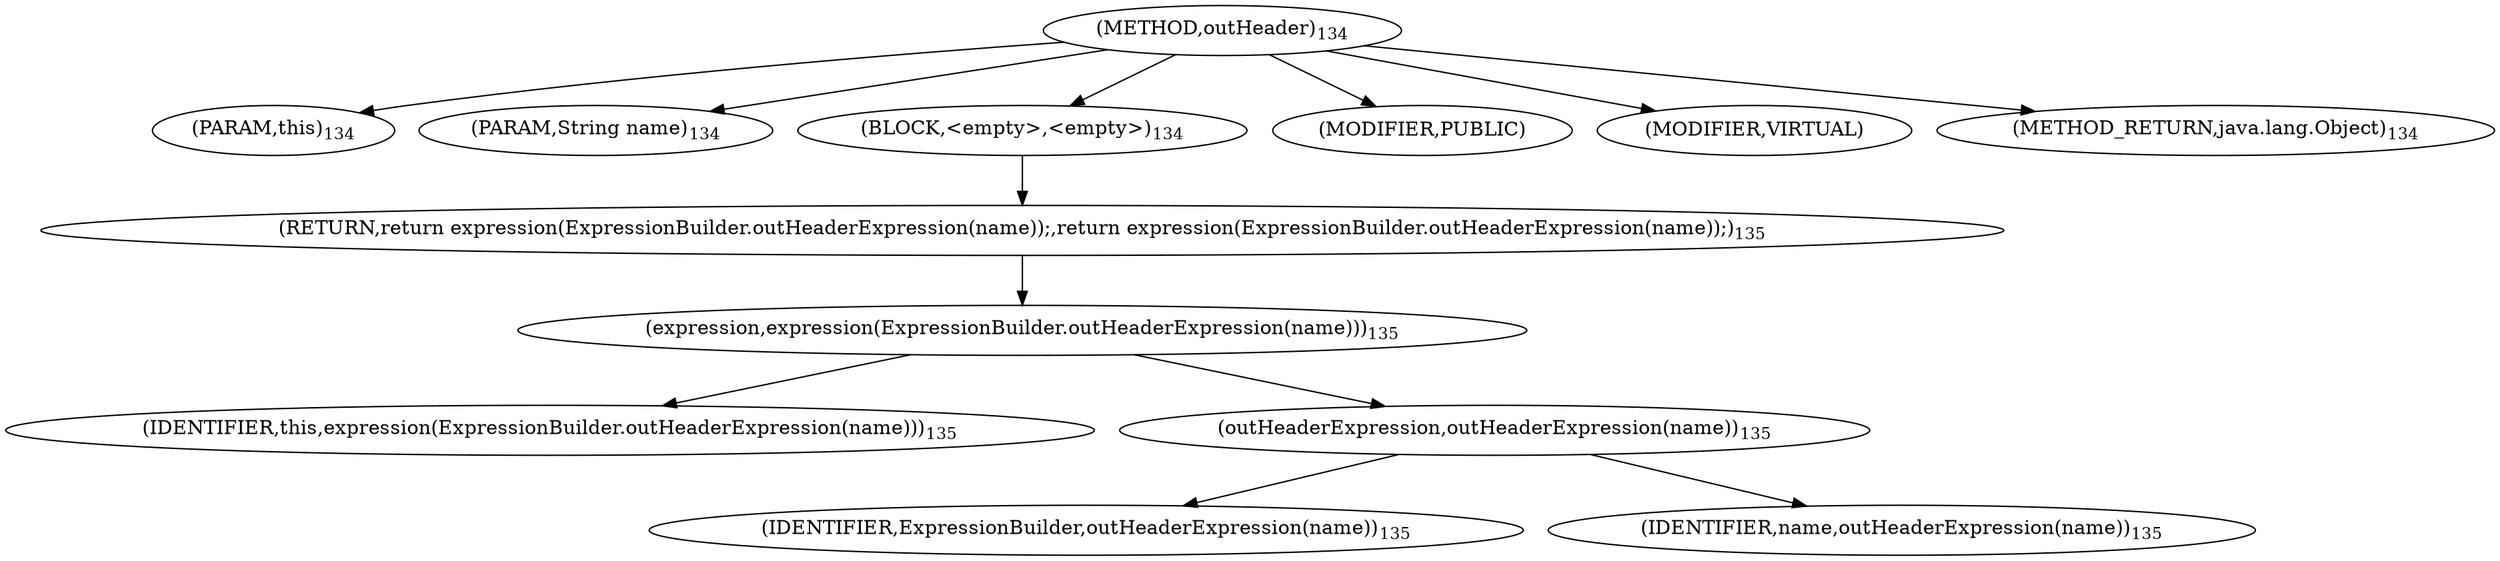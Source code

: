 digraph "outHeader" {  
"290" [label = <(METHOD,outHeader)<SUB>134</SUB>> ]
"30" [label = <(PARAM,this)<SUB>134</SUB>> ]
"291" [label = <(PARAM,String name)<SUB>134</SUB>> ]
"292" [label = <(BLOCK,&lt;empty&gt;,&lt;empty&gt;)<SUB>134</SUB>> ]
"293" [label = <(RETURN,return expression(ExpressionBuilder.outHeaderExpression(name));,return expression(ExpressionBuilder.outHeaderExpression(name));)<SUB>135</SUB>> ]
"294" [label = <(expression,expression(ExpressionBuilder.outHeaderExpression(name)))<SUB>135</SUB>> ]
"29" [label = <(IDENTIFIER,this,expression(ExpressionBuilder.outHeaderExpression(name)))<SUB>135</SUB>> ]
"295" [label = <(outHeaderExpression,outHeaderExpression(name))<SUB>135</SUB>> ]
"296" [label = <(IDENTIFIER,ExpressionBuilder,outHeaderExpression(name))<SUB>135</SUB>> ]
"297" [label = <(IDENTIFIER,name,outHeaderExpression(name))<SUB>135</SUB>> ]
"298" [label = <(MODIFIER,PUBLIC)> ]
"299" [label = <(MODIFIER,VIRTUAL)> ]
"300" [label = <(METHOD_RETURN,java.lang.Object)<SUB>134</SUB>> ]
  "290" -> "30" 
  "290" -> "291" 
  "290" -> "292" 
  "290" -> "298" 
  "290" -> "299" 
  "290" -> "300" 
  "292" -> "293" 
  "293" -> "294" 
  "294" -> "29" 
  "294" -> "295" 
  "295" -> "296" 
  "295" -> "297" 
}
